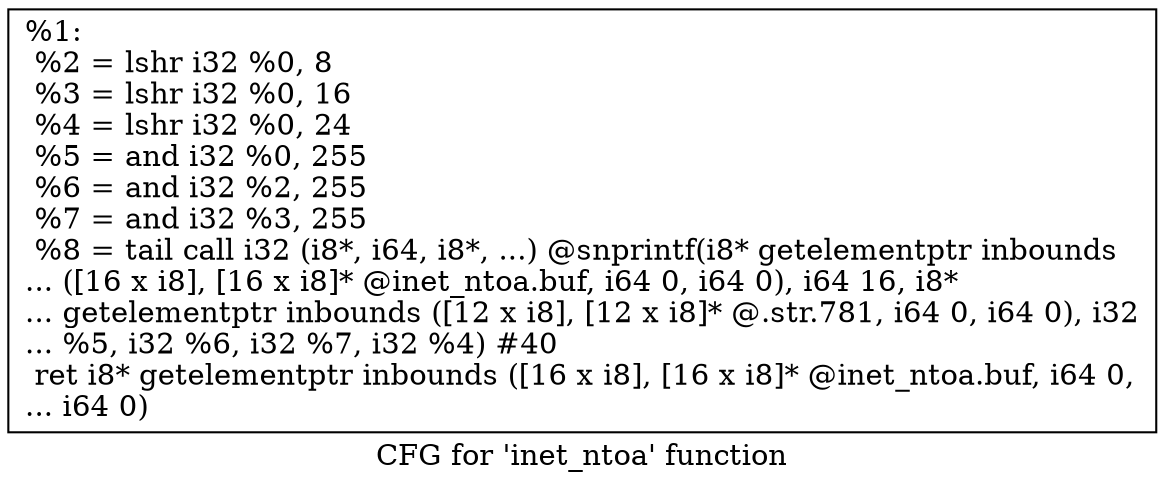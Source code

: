digraph "CFG for 'inet_ntoa' function" {
	label="CFG for 'inet_ntoa' function";

	Node0x1eec2e0 [shape=record,label="{%1:\l  %2 = lshr i32 %0, 8\l  %3 = lshr i32 %0, 16\l  %4 = lshr i32 %0, 24\l  %5 = and i32 %0, 255\l  %6 = and i32 %2, 255\l  %7 = and i32 %3, 255\l  %8 = tail call i32 (i8*, i64, i8*, ...) @snprintf(i8* getelementptr inbounds\l... ([16 x i8], [16 x i8]* @inet_ntoa.buf, i64 0, i64 0), i64 16, i8*\l... getelementptr inbounds ([12 x i8], [12 x i8]* @.str.781, i64 0, i64 0), i32\l... %5, i32 %6, i32 %7, i32 %4) #40\l  ret i8* getelementptr inbounds ([16 x i8], [16 x i8]* @inet_ntoa.buf, i64 0,\l... i64 0)\l}"];
}
